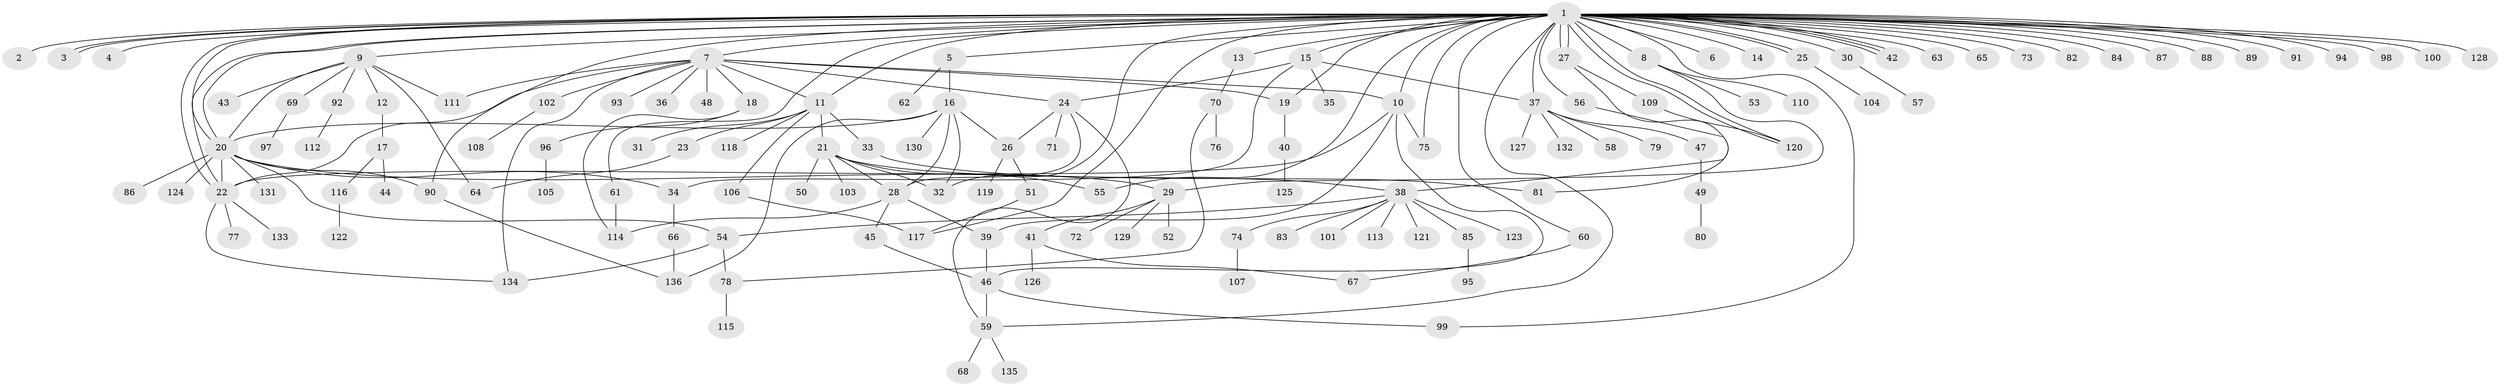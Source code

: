 // Generated by graph-tools (version 1.1) at 2025/48/03/09/25 04:48:29]
// undirected, 136 vertices, 185 edges
graph export_dot {
graph [start="1"]
  node [color=gray90,style=filled];
  1;
  2;
  3;
  4;
  5;
  6;
  7;
  8;
  9;
  10;
  11;
  12;
  13;
  14;
  15;
  16;
  17;
  18;
  19;
  20;
  21;
  22;
  23;
  24;
  25;
  26;
  27;
  28;
  29;
  30;
  31;
  32;
  33;
  34;
  35;
  36;
  37;
  38;
  39;
  40;
  41;
  42;
  43;
  44;
  45;
  46;
  47;
  48;
  49;
  50;
  51;
  52;
  53;
  54;
  55;
  56;
  57;
  58;
  59;
  60;
  61;
  62;
  63;
  64;
  65;
  66;
  67;
  68;
  69;
  70;
  71;
  72;
  73;
  74;
  75;
  76;
  77;
  78;
  79;
  80;
  81;
  82;
  83;
  84;
  85;
  86;
  87;
  88;
  89;
  90;
  91;
  92;
  93;
  94;
  95;
  96;
  97;
  98;
  99;
  100;
  101;
  102;
  103;
  104;
  105;
  106;
  107;
  108;
  109;
  110;
  111;
  112;
  113;
  114;
  115;
  116;
  117;
  118;
  119;
  120;
  121;
  122;
  123;
  124;
  125;
  126;
  127;
  128;
  129;
  130;
  131;
  132;
  133;
  134;
  135;
  136;
  1 -- 2;
  1 -- 3;
  1 -- 3;
  1 -- 4;
  1 -- 5;
  1 -- 6;
  1 -- 7;
  1 -- 8;
  1 -- 9;
  1 -- 10;
  1 -- 11;
  1 -- 13;
  1 -- 14;
  1 -- 15;
  1 -- 19;
  1 -- 20;
  1 -- 20;
  1 -- 22;
  1 -- 22;
  1 -- 25;
  1 -- 25;
  1 -- 27;
  1 -- 27;
  1 -- 30;
  1 -- 32;
  1 -- 37;
  1 -- 42;
  1 -- 42;
  1 -- 42;
  1 -- 55;
  1 -- 56;
  1 -- 59;
  1 -- 60;
  1 -- 61;
  1 -- 63;
  1 -- 65;
  1 -- 73;
  1 -- 75;
  1 -- 82;
  1 -- 84;
  1 -- 87;
  1 -- 88;
  1 -- 89;
  1 -- 90;
  1 -- 91;
  1 -- 94;
  1 -- 98;
  1 -- 99;
  1 -- 100;
  1 -- 117;
  1 -- 120;
  1 -- 120;
  1 -- 128;
  5 -- 16;
  5 -- 62;
  7 -- 10;
  7 -- 11;
  7 -- 18;
  7 -- 19;
  7 -- 22;
  7 -- 24;
  7 -- 36;
  7 -- 48;
  7 -- 93;
  7 -- 102;
  7 -- 111;
  7 -- 134;
  8 -- 29;
  8 -- 53;
  8 -- 110;
  9 -- 12;
  9 -- 20;
  9 -- 43;
  9 -- 64;
  9 -- 69;
  9 -- 92;
  9 -- 111;
  10 -- 22;
  10 -- 39;
  10 -- 46;
  10 -- 75;
  11 -- 21;
  11 -- 23;
  11 -- 31;
  11 -- 33;
  11 -- 106;
  11 -- 118;
  12 -- 17;
  13 -- 70;
  15 -- 24;
  15 -- 34;
  15 -- 35;
  15 -- 37;
  16 -- 20;
  16 -- 26;
  16 -- 28;
  16 -- 32;
  16 -- 130;
  16 -- 136;
  17 -- 44;
  17 -- 116;
  18 -- 96;
  18 -- 114;
  19 -- 40;
  20 -- 22;
  20 -- 29;
  20 -- 34;
  20 -- 54;
  20 -- 86;
  20 -- 90;
  20 -- 124;
  20 -- 131;
  21 -- 28;
  21 -- 32;
  21 -- 38;
  21 -- 50;
  21 -- 55;
  21 -- 103;
  22 -- 77;
  22 -- 133;
  22 -- 134;
  23 -- 64;
  24 -- 26;
  24 -- 28;
  24 -- 59;
  24 -- 71;
  25 -- 104;
  26 -- 51;
  26 -- 119;
  27 -- 38;
  27 -- 109;
  28 -- 39;
  28 -- 45;
  28 -- 114;
  29 -- 41;
  29 -- 52;
  29 -- 72;
  29 -- 129;
  30 -- 57;
  33 -- 81;
  34 -- 66;
  37 -- 47;
  37 -- 58;
  37 -- 79;
  37 -- 127;
  37 -- 132;
  38 -- 54;
  38 -- 74;
  38 -- 83;
  38 -- 85;
  38 -- 101;
  38 -- 113;
  38 -- 121;
  38 -- 123;
  39 -- 46;
  40 -- 125;
  41 -- 67;
  41 -- 126;
  45 -- 46;
  46 -- 59;
  46 -- 99;
  47 -- 49;
  49 -- 80;
  51 -- 117;
  54 -- 78;
  54 -- 134;
  56 -- 81;
  59 -- 68;
  59 -- 135;
  60 -- 67;
  61 -- 114;
  66 -- 136;
  69 -- 97;
  70 -- 76;
  70 -- 78;
  74 -- 107;
  78 -- 115;
  85 -- 95;
  90 -- 136;
  92 -- 112;
  96 -- 105;
  102 -- 108;
  106 -- 117;
  109 -- 120;
  116 -- 122;
}
